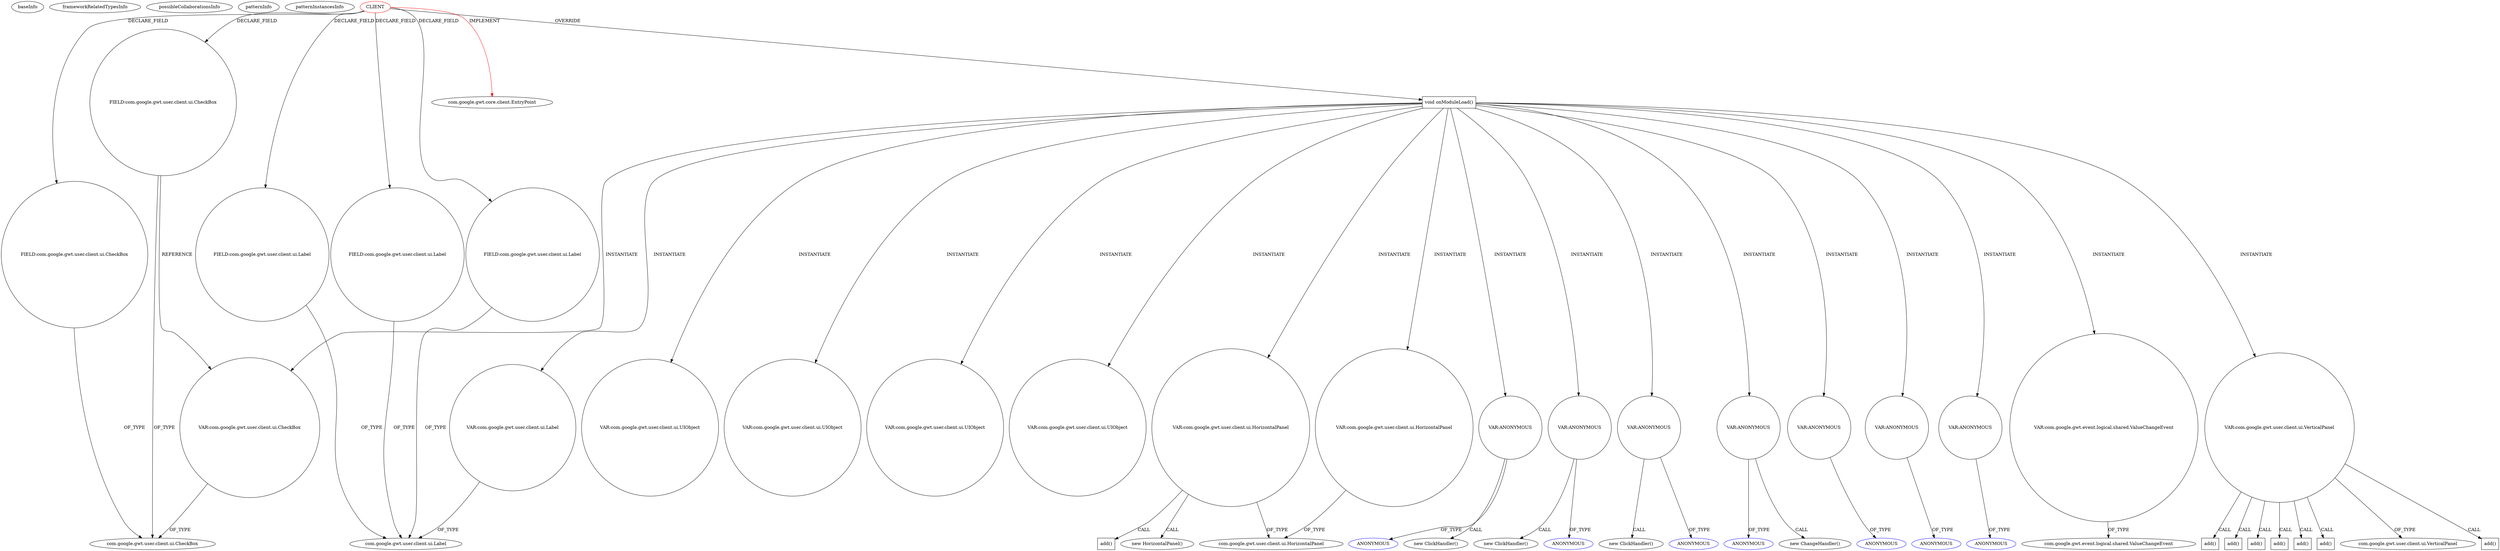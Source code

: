 digraph {
baseInfo[graphId=1184,category="pattern",isAnonymous=false,possibleRelation=false]
frameworkRelatedTypesInfo[0="com.google.gwt.core.client.EntryPoint"]
possibleCollaborationsInfo[]
patternInfo[frequency=2.0,patternRootClient=0]
patternInstancesInfo[0="akjava-WebTestMaker~/akjava-WebTestMaker/WebTestMaker-master/src/com/akjava/gwt/webtestmaker/client/WebTestMaker.java~WebTestMaker~655",1="Tok-Erwin~/Tok-Erwin/Erwin-master/src/main/java/erwin/client/Erwin.java~Erwin~388"]
42[label="FIELD:com.google.gwt.user.client.ui.CheckBox",vertexType="FIELD_DECLARATION",isFrameworkType=false,shape=circle]
100[label="VAR:com.google.gwt.user.client.ui.CheckBox",vertexType="VARIABLE_EXPRESION",isFrameworkType=false,shape=circle]
0[label="CLIENT",vertexType="ROOT_CLIENT_CLASS_DECLARATION",isFrameworkType=false,color=red]
40[label="FIELD:com.google.gwt.user.client.ui.CheckBox",vertexType="FIELD_DECLARATION",isFrameworkType=false,shape=circle]
22[label="FIELD:com.google.gwt.user.client.ui.Label",vertexType="FIELD_DECLARATION",isFrameworkType=false,shape=circle]
24[label="FIELD:com.google.gwt.user.client.ui.Label",vertexType="FIELD_DECLARATION",isFrameworkType=false,shape=circle]
30[label="FIELD:com.google.gwt.user.client.ui.Label",vertexType="FIELD_DECLARATION",isFrameworkType=false,shape=circle]
1[label="com.google.gwt.core.client.EntryPoint",vertexType="FRAMEWORK_INTERFACE_TYPE",isFrameworkType=false]
44[label="void onModuleLoad()",vertexType="OVERRIDING_METHOD_DECLARATION",isFrameworkType=false,shape=box]
52[label="VAR:com.google.gwt.user.client.ui.UIObject",vertexType="VARIABLE_EXPRESION",isFrameworkType=false,shape=circle]
166[label="VAR:com.google.gwt.user.client.ui.UIObject",vertexType="VARIABLE_EXPRESION",isFrameworkType=false,shape=circle]
154[label="VAR:com.google.gwt.user.client.ui.UIObject",vertexType="VARIABLE_EXPRESION",isFrameworkType=false,shape=circle]
144[label="VAR:com.google.gwt.user.client.ui.UIObject",vertexType="VARIABLE_EXPRESION",isFrameworkType=false,shape=circle]
121[label="VAR:ANONYMOUS",vertexType="VARIABLE_EXPRESION",isFrameworkType=false,shape=circle]
120[label="new ClickHandler()",vertexType="CONSTRUCTOR_CALL",isFrameworkType=false]
114[label="VAR:ANONYMOUS",vertexType="VARIABLE_EXPRESION",isFrameworkType=false,shape=circle]
113[label="new ClickHandler()",vertexType="CONSTRUCTOR_CALL",isFrameworkType=false]
128[label="VAR:ANONYMOUS",vertexType="VARIABLE_EXPRESION",isFrameworkType=false,shape=circle]
127[label="new ClickHandler()",vertexType="CONSTRUCTOR_CALL",isFrameworkType=false]
138[label="VAR:ANONYMOUS",vertexType="VARIABLE_EXPRESION",isFrameworkType=false,shape=circle]
46[label="VAR:ANONYMOUS",vertexType="VARIABLE_EXPRESION",isFrameworkType=false,shape=circle]
94[label="VAR:ANONYMOUS",vertexType="VARIABLE_EXPRESION",isFrameworkType=false,shape=circle]
104[label="VAR:ANONYMOUS",vertexType="VARIABLE_EXPRESION",isFrameworkType=false,shape=circle]
107[label="VAR:com.google.gwt.event.logical.shared.ValueChangeEvent",vertexType="VARIABLE_EXPRESION",isFrameworkType=false,shape=circle]
109[label="com.google.gwt.event.logical.shared.ValueChangeEvent",vertexType="FRAMEWORK_CLASS_TYPE",isFrameworkType=false]
115[label="ANONYMOUS",vertexType="REFERENCE_ANONYMOUS_DECLARATION",isFrameworkType=false,color=blue]
95[label="ANONYMOUS",vertexType="REFERENCE_ANONYMOUS_DECLARATION",isFrameworkType=false,color=blue]
122[label="ANONYMOUS",vertexType="REFERENCE_ANONYMOUS_DECLARATION",isFrameworkType=false,color=blue]
139[label="ANONYMOUS",vertexType="REFERENCE_ANONYMOUS_DECLARATION",isFrameworkType=false,color=blue]
129[label="ANONYMOUS",vertexType="REFERENCE_ANONYMOUS_DECLARATION",isFrameworkType=false,color=blue]
105[label="ANONYMOUS",vertexType="REFERENCE_ANONYMOUS_DECLARATION",isFrameworkType=false,color=blue]
47[label="ANONYMOUS",vertexType="REFERENCE_ANONYMOUS_DECLARATION",isFrameworkType=false,color=blue]
19[label="com.google.gwt.user.client.ui.Label",vertexType="FRAMEWORK_CLASS_TYPE",isFrameworkType=false]
41[label="com.google.gwt.user.client.ui.CheckBox",vertexType="FRAMEWORK_CLASS_TYPE",isFrameworkType=false]
186[label="VAR:com.google.gwt.user.client.ui.VerticalPanel",vertexType="VARIABLE_EXPRESION",isFrameworkType=false,shape=circle]
27[label="com.google.gwt.user.client.ui.VerticalPanel",vertexType="FRAMEWORK_CLASS_TYPE",isFrameworkType=false]
192[label="add()",vertexType="INSIDE_CALL",isFrameworkType=false,shape=box]
190[label="add()",vertexType="INSIDE_CALL",isFrameworkType=false,shape=box]
196[label="add()",vertexType="INSIDE_CALL",isFrameworkType=false,shape=box]
198[label="add()",vertexType="INSIDE_CALL",isFrameworkType=false,shape=box]
194[label="add()",vertexType="INSIDE_CALL",isFrameworkType=false,shape=box]
187[label="add()",vertexType="INSIDE_CALL",isFrameworkType=false,shape=box]
200[label="add()",vertexType="INSIDE_CALL",isFrameworkType=false,shape=box]
66[label="VAR:com.google.gwt.user.client.ui.Label",vertexType="VARIABLE_EXPRESION",isFrameworkType=false,shape=circle]
137[label="new ChangeHandler()",vertexType="CONSTRUCTOR_CALL",isFrameworkType=false]
164[label="VAR:com.google.gwt.user.client.ui.HorizontalPanel",vertexType="VARIABLE_EXPRESION",isFrameworkType=false,shape=circle]
143[label="com.google.gwt.user.client.ui.HorizontalPanel",vertexType="FRAMEWORK_CLASS_TYPE",isFrameworkType=false]
163[label="new HorizontalPanel()",vertexType="CONSTRUCTOR_CALL",isFrameworkType=false]
170[label="add()",vertexType="INSIDE_CALL",isFrameworkType=false,shape=box]
142[label="VAR:com.google.gwt.user.client.ui.HorizontalPanel",vertexType="VARIABLE_EXPRESION",isFrameworkType=false,shape=circle]
44->52[label="INSTANTIATE"]
44->186[label="INSTANTIATE"]
44->46[label="INSTANTIATE"]
44->100[label="INSTANTIATE"]
44->142[label="INSTANTIATE"]
44->66[label="INSTANTIATE"]
94->95[label="OF_TYPE"]
44->138[label="INSTANTIATE"]
22->19[label="OF_TYPE"]
114->113[label="CALL"]
40->41[label="OF_TYPE"]
138->137[label="CALL"]
42->100[label="REFERENCE"]
0->30[label="DECLARE_FIELD"]
44->121[label="INSTANTIATE"]
186->190[label="CALL"]
0->22[label="DECLARE_FIELD"]
0->1[label="IMPLEMENT",color=red]
121->122[label="OF_TYPE"]
138->139[label="OF_TYPE"]
121->120[label="CALL"]
164->163[label="CALL"]
44->154[label="INSTANTIATE"]
44->107[label="INSTANTIATE"]
44->166[label="INSTANTIATE"]
44->104[label="INSTANTIATE"]
186->196[label="CALL"]
100->41[label="OF_TYPE"]
142->143[label="OF_TYPE"]
164->143[label="OF_TYPE"]
186->27[label="OF_TYPE"]
114->115[label="OF_TYPE"]
44->164[label="INSTANTIATE"]
186->200[label="CALL"]
44->144[label="INSTANTIATE"]
66->19[label="OF_TYPE"]
128->127[label="CALL"]
128->129[label="OF_TYPE"]
0->24[label="DECLARE_FIELD"]
186->187[label="CALL"]
186->198[label="CALL"]
186->192[label="CALL"]
44->114[label="INSTANTIATE"]
0->44[label="OVERRIDE"]
0->42[label="DECLARE_FIELD"]
30->19[label="OF_TYPE"]
44->128[label="INSTANTIATE"]
164->170[label="CALL"]
0->40[label="DECLARE_FIELD"]
107->109[label="OF_TYPE"]
104->105[label="OF_TYPE"]
24->19[label="OF_TYPE"]
186->194[label="CALL"]
46->47[label="OF_TYPE"]
42->41[label="OF_TYPE"]
44->94[label="INSTANTIATE"]
}
